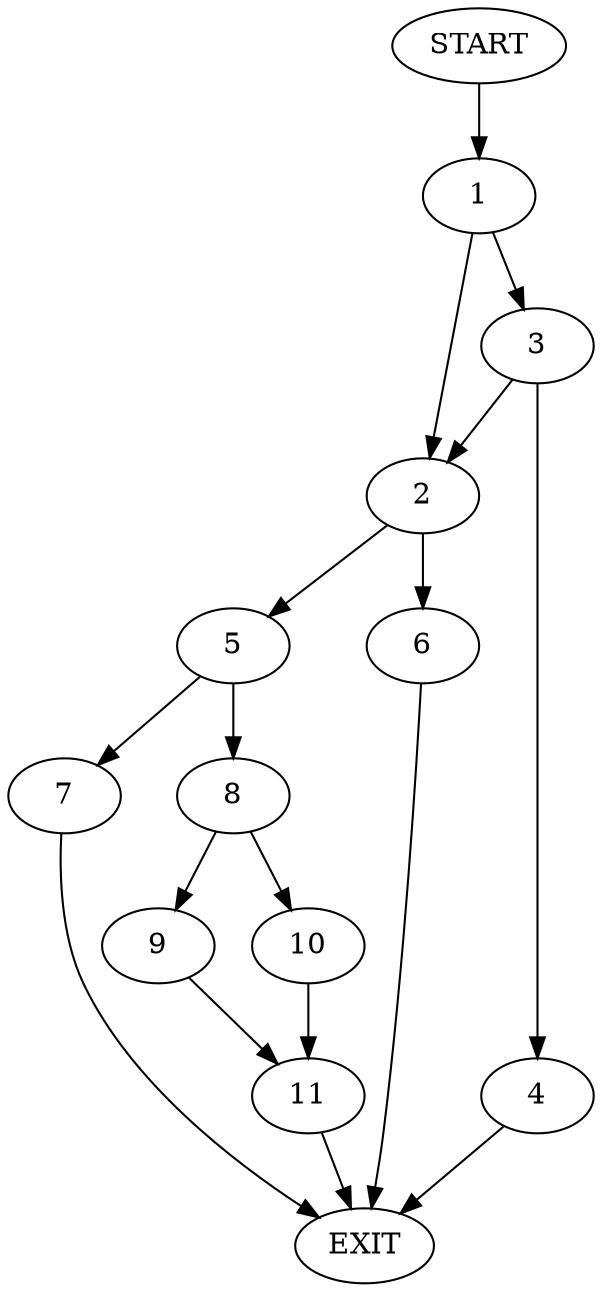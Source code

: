 digraph {
0 [label="START"]
12 [label="EXIT"]
0 -> 1
1 -> 2
1 -> 3
3 -> 4
3 -> 2
2 -> 5
2 -> 6
4 -> 12
6 -> 12
5 -> 7
5 -> 8
8 -> 9
8 -> 10
7 -> 12
10 -> 11
9 -> 11
11 -> 12
}
